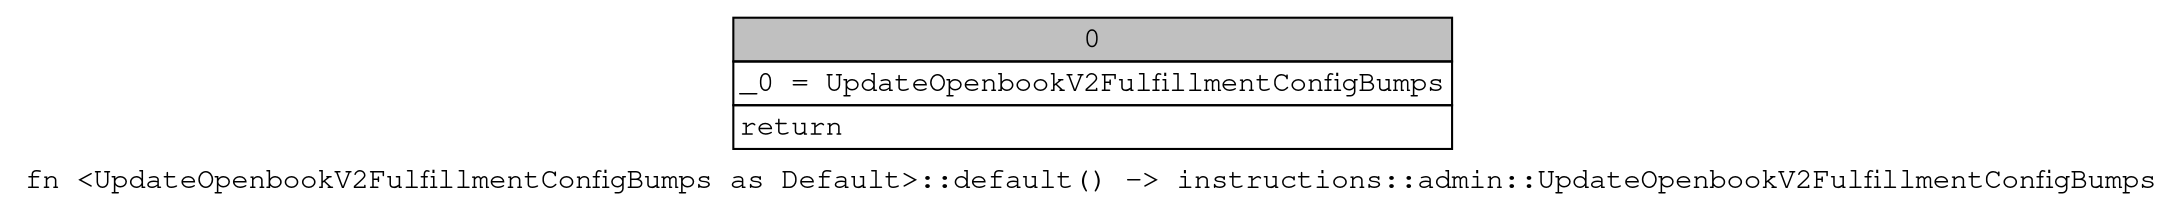 digraph Mir_0_7886 {
    graph [fontname="Courier, monospace"];
    node [fontname="Courier, monospace"];
    edge [fontname="Courier, monospace"];
    label=<fn &lt;UpdateOpenbookV2FulfillmentConfigBumps as Default&gt;::default() -&gt; instructions::admin::UpdateOpenbookV2FulfillmentConfigBumps<br align="left"/>>;
    bb0__0_7886 [shape="none", label=<<table border="0" cellborder="1" cellspacing="0"><tr><td bgcolor="gray" align="center" colspan="1">0</td></tr><tr><td align="left" balign="left">_0 = UpdateOpenbookV2FulfillmentConfigBumps<br/></td></tr><tr><td align="left">return</td></tr></table>>];
}
